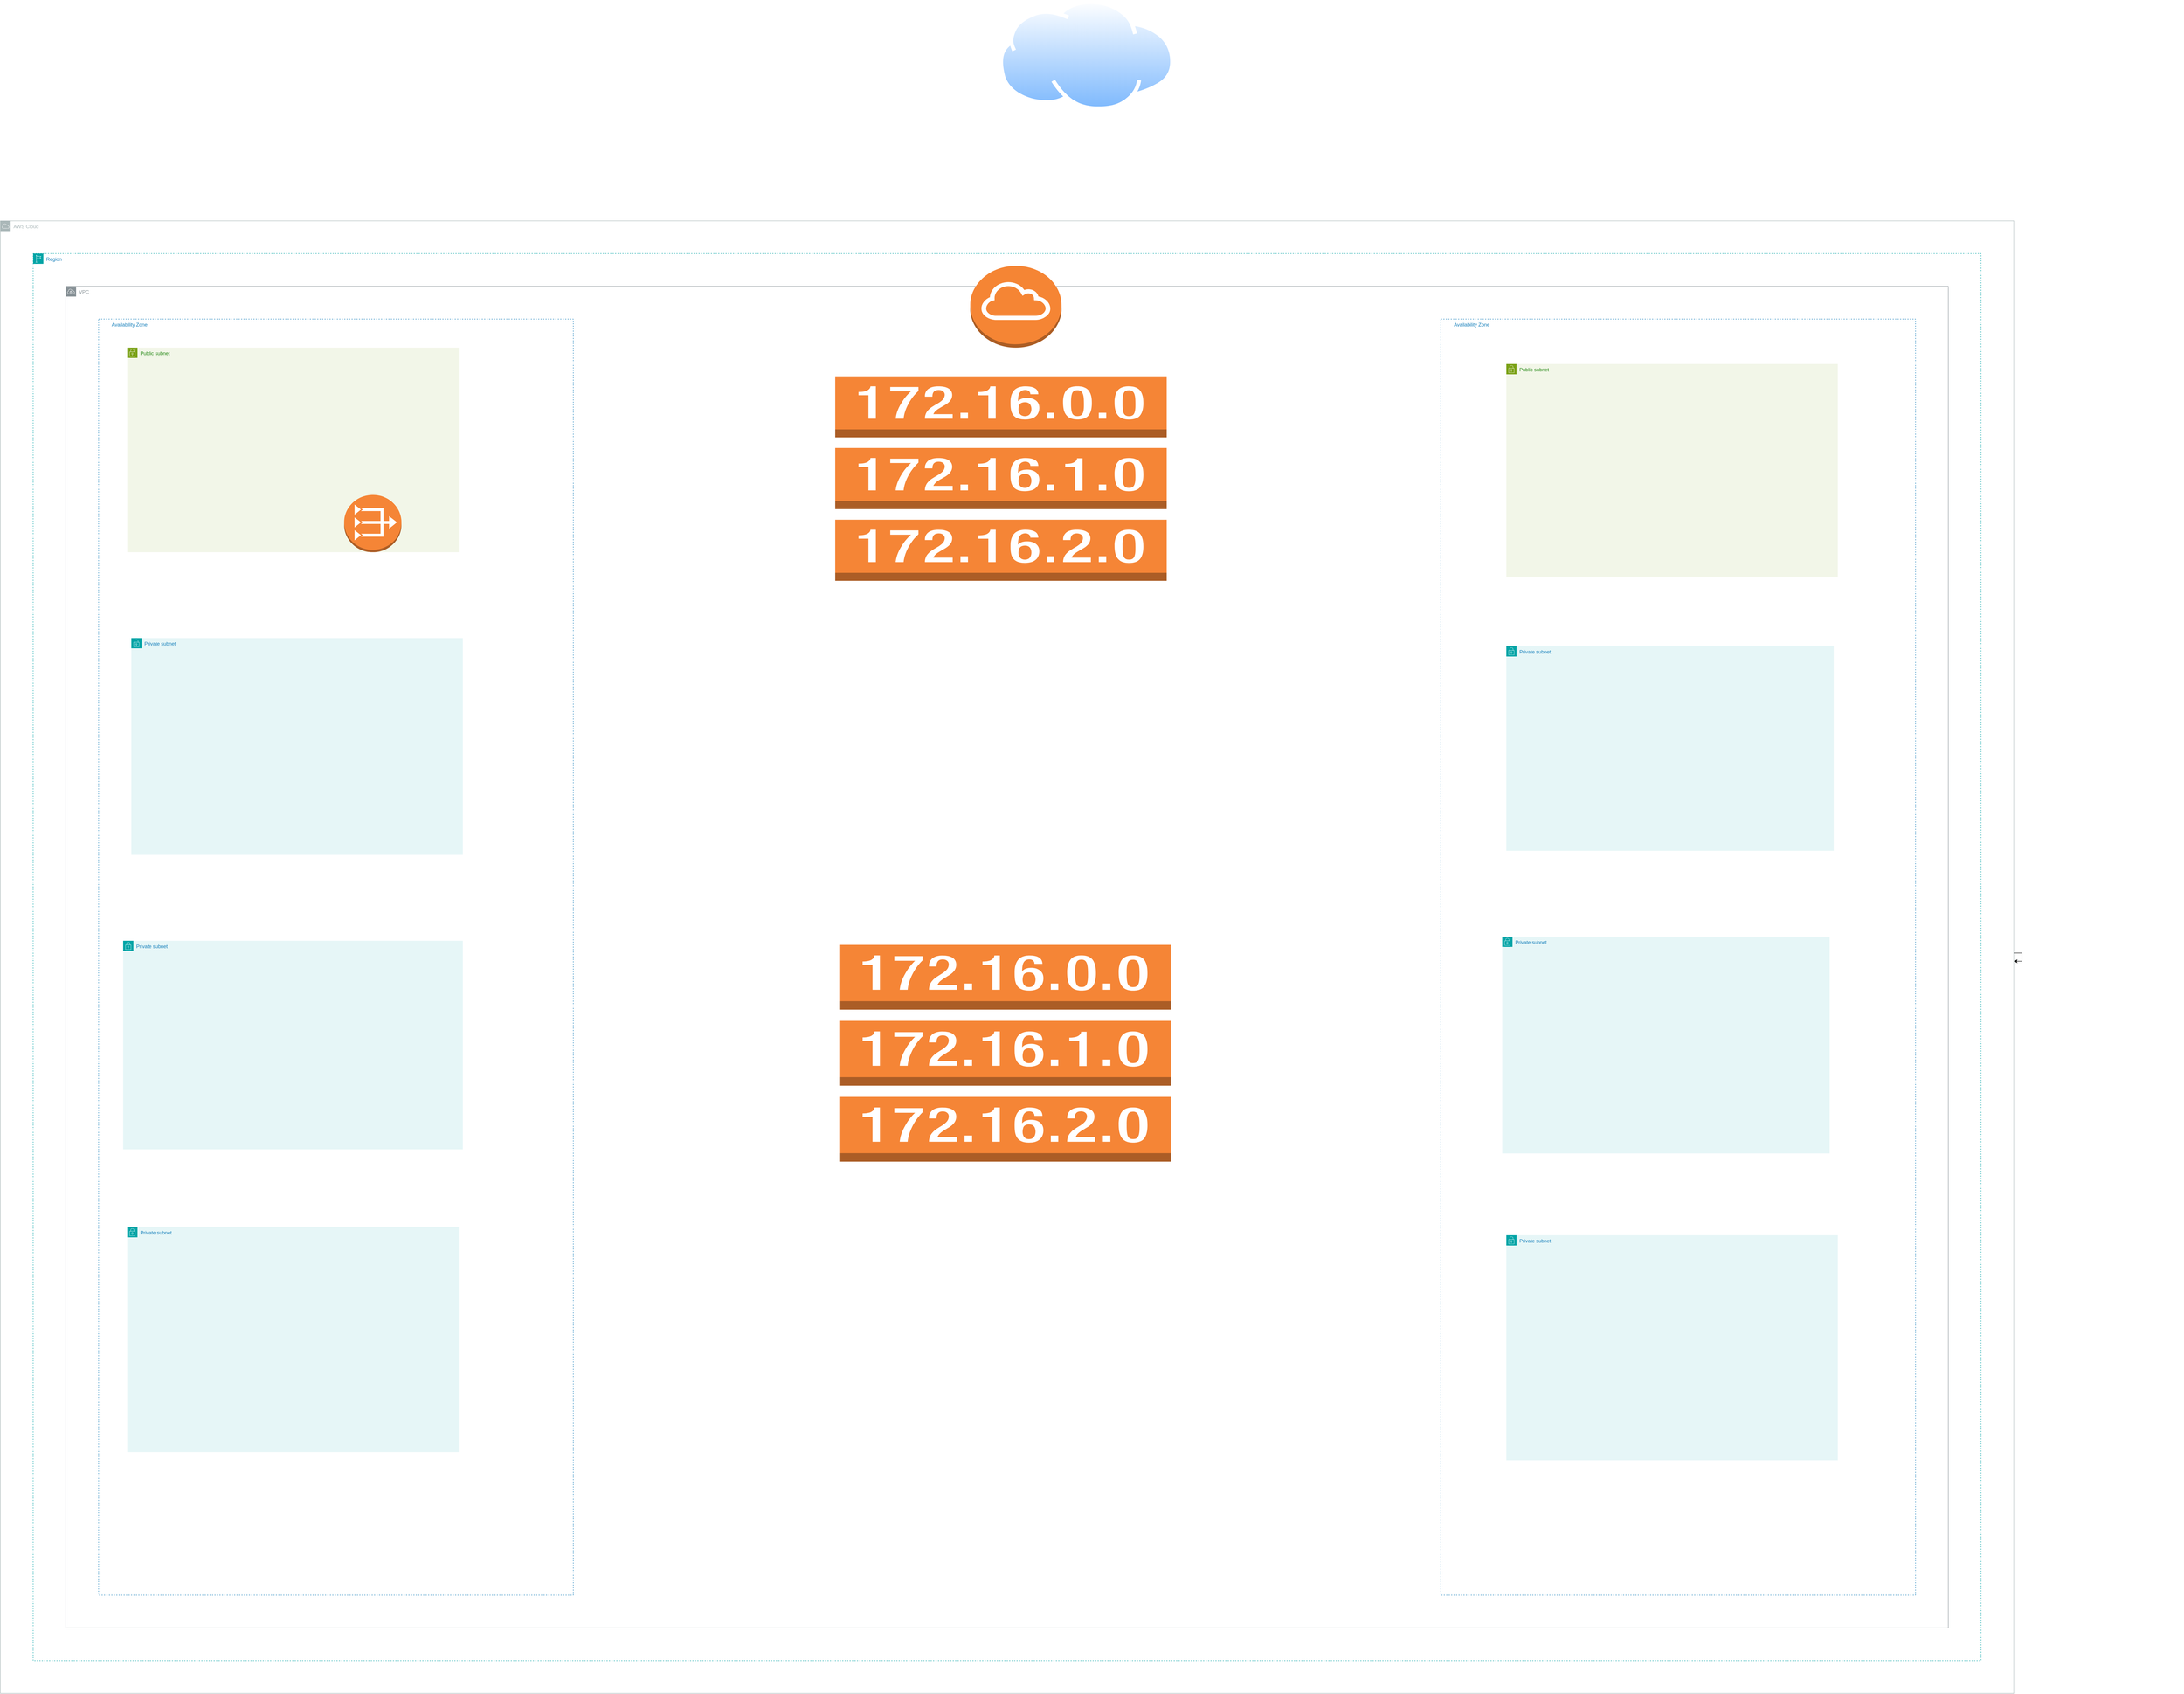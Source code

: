 <mxfile version="24.7.7">
  <diagram name="Page-1" id="eaW6xuz24wkNMozgZJbh">
    <mxGraphModel dx="6610" dy="4167" grid="1" gridSize="10" guides="1" tooltips="1" connect="1" arrows="1" fold="1" page="1" pageScale="1" pageWidth="850" pageHeight="1100" math="0" shadow="0">
      <root>
        <mxCell id="0" />
        <mxCell id="1" parent="0" />
        <mxCell id="5ZGcpvTHHpZYKp8ul2h9-38" value="Region" style="points=[[0,0],[0.25,0],[0.5,0],[0.75,0],[1,0],[1,0.25],[1,0.5],[1,0.75],[1,1],[0.75,1],[0.5,1],[0.25,1],[0,1],[0,0.75],[0,0.5],[0,0.25]];outlineConnect=0;gradientColor=none;html=1;whiteSpace=wrap;fontSize=12;fontStyle=0;container=1;pointerEvents=0;collapsible=0;recursiveResize=0;shape=mxgraph.aws4.group;grIcon=mxgraph.aws4.group_region;strokeColor=#00A4A6;fillColor=none;verticalAlign=top;align=left;spacingLeft=30;fontColor=#147EBA;dashed=1;" vertex="1" parent="1">
          <mxGeometry x="-480" y="-320" width="4760" height="3440" as="geometry" />
        </mxCell>
        <mxCell id="5ZGcpvTHHpZYKp8ul2h9-14" value="AWS Cloud" style="sketch=0;outlineConnect=0;gradientColor=none;html=1;whiteSpace=wrap;fontSize=12;fontStyle=0;shape=mxgraph.aws4.group;grIcon=mxgraph.aws4.group_aws_cloud;strokeColor=#AAB7B8;fillColor=none;verticalAlign=top;align=left;spacingLeft=30;fontColor=#AAB7B8;dashed=0;" vertex="1" parent="5ZGcpvTHHpZYKp8ul2h9-38">
          <mxGeometry x="-80" y="-80" width="4920" height="3600" as="geometry" />
        </mxCell>
        <mxCell id="5ZGcpvTHHpZYKp8ul2h9-41" style="edgeStyle=orthogonalEdgeStyle;rounded=0;orthogonalLoop=1;jettySize=auto;html=1;fontFamily=Helvetica;fontSize=12;fontColor=#ffffff;fontStyle=0;" edge="1" parent="5ZGcpvTHHpZYKp8ul2h9-38" source="5ZGcpvTHHpZYKp8ul2h9-14" target="5ZGcpvTHHpZYKp8ul2h9-14">
          <mxGeometry relative="1" as="geometry" />
        </mxCell>
        <mxCell id="5ZGcpvTHHpZYKp8ul2h9-40" value="Text" style="text;html=1;align=center;verticalAlign=middle;resizable=0;points=[];autosize=1;strokeColor=none;fillColor=none;fontFamily=Helvetica;fontSize=12;fontColor=#ffffff;fontStyle=0;" vertex="1" parent="1">
          <mxGeometry x="4725" y="58" width="50" height="30" as="geometry" />
        </mxCell>
        <mxCell id="5ZGcpvTHHpZYKp8ul2h9-42" value="VPC" style="sketch=0;outlineConnect=0;gradientColor=none;html=1;whiteSpace=wrap;fontSize=12;fontStyle=0;shape=mxgraph.aws4.group;grIcon=mxgraph.aws4.group_vpc;strokeColor=#879196;fillColor=none;verticalAlign=top;align=left;spacingLeft=30;fontColor=#879196;dashed=0;fontFamily=Helvetica;" vertex="1" parent="1">
          <mxGeometry x="-400" y="-240" width="4600" height="3280" as="geometry" />
        </mxCell>
        <mxCell id="5ZGcpvTHHpZYKp8ul2h9-43" value="Availability Zone" style="fillColor=none;strokeColor=#147EBA;dashed=1;verticalAlign=top;fontStyle=0;fontColor=#147EBA;whiteSpace=wrap;html=1;sketch=0;align=left;spacingLeft=30;fontFamily=Helvetica;fontSize=12;" vertex="1" parent="1">
          <mxGeometry x="-320" y="-160" width="1160" height="3120" as="geometry" />
        </mxCell>
        <mxCell id="5ZGcpvTHHpZYKp8ul2h9-44" value="Availability Zone" style="fillColor=none;strokeColor=#147EBA;dashed=1;verticalAlign=top;fontStyle=0;fontColor=#147EBA;whiteSpace=wrap;html=1;sketch=0;align=left;spacingLeft=30;fontFamily=Helvetica;fontSize=12;" vertex="1" parent="1">
          <mxGeometry x="2960" y="-160" width="1160" height="3120" as="geometry" />
        </mxCell>
        <mxCell id="5ZGcpvTHHpZYKp8ul2h9-46" value="" style="image;aspect=fixed;perimeter=ellipsePerimeter;html=1;align=center;shadow=0;dashed=0;spacingTop=3;image=img/lib/active_directory/internet_cloud.svg;sketch=0;strokeColor=#314354;verticalAlign=top;spacingLeft=30;fontFamily=Helvetica;fontSize=12;fontColor=#ffffff;fontStyle=0;fillColor=#647687;" vertex="1" parent="1">
          <mxGeometry x="1880" y="-940" width="428.56" height="270" as="geometry" />
        </mxCell>
        <mxCell id="5ZGcpvTHHpZYKp8ul2h9-47" value="" style="outlineConnect=0;dashed=0;verticalLabelPosition=bottom;verticalAlign=top;align=center;html=1;shape=mxgraph.aws3.internet_gateway;fillColor=#F58534;gradientColor=none;sketch=0;strokeColor=#314354;spacingLeft=30;fontFamily=Helvetica;fontSize=12;fontColor=#ffffff;fontStyle=0;" vertex="1" parent="1">
          <mxGeometry x="1810" y="-290" width="223" height="200" as="geometry" />
        </mxCell>
        <mxCell id="5ZGcpvTHHpZYKp8ul2h9-48" value="Public subnet" style="points=[[0,0],[0.25,0],[0.5,0],[0.75,0],[1,0],[1,0.25],[1,0.5],[1,0.75],[1,1],[0.75,1],[0.5,1],[0.25,1],[0,1],[0,0.75],[0,0.5],[0,0.25]];outlineConnect=0;gradientColor=none;html=1;whiteSpace=wrap;fontSize=12;fontStyle=0;container=1;pointerEvents=0;collapsible=0;recursiveResize=0;shape=mxgraph.aws4.group;grIcon=mxgraph.aws4.group_security_group;grStroke=0;strokeColor=#7AA116;fillColor=#F2F6E8;verticalAlign=top;align=left;spacingLeft=30;fontColor=#248814;dashed=0;sketch=0;fontFamily=Helvetica;" vertex="1" parent="1">
          <mxGeometry x="-250" y="-90" width="810" height="500" as="geometry" />
        </mxCell>
        <mxCell id="5ZGcpvTHHpZYKp8ul2h9-55" value="Private subnet" style="points=[[0,0],[0.25,0],[0.5,0],[0.75,0],[1,0],[1,0.25],[1,0.5],[1,0.75],[1,1],[0.75,1],[0.5,1],[0.25,1],[0,1],[0,0.75],[0,0.5],[0,0.25]];outlineConnect=0;gradientColor=none;html=1;whiteSpace=wrap;fontSize=12;fontStyle=0;container=1;pointerEvents=0;collapsible=0;recursiveResize=0;shape=mxgraph.aws4.group;grIcon=mxgraph.aws4.group_security_group;grStroke=0;strokeColor=#00A4A6;fillColor=#E6F6F7;verticalAlign=top;align=left;spacingLeft=30;fontColor=#147EBA;dashed=0;sketch=0;fontFamily=Helvetica;" vertex="1" parent="1">
          <mxGeometry x="-240" y="620" width="810" height="530" as="geometry" />
        </mxCell>
        <mxCell id="5ZGcpvTHHpZYKp8ul2h9-56" value="Private subnet" style="points=[[0,0],[0.25,0],[0.5,0],[0.75,0],[1,0],[1,0.25],[1,0.5],[1,0.75],[1,1],[0.75,1],[0.5,1],[0.25,1],[0,1],[0,0.75],[0,0.5],[0,0.25]];outlineConnect=0;gradientColor=none;html=1;whiteSpace=wrap;fontSize=12;fontStyle=0;container=1;pointerEvents=0;collapsible=0;recursiveResize=0;shape=mxgraph.aws4.group;grIcon=mxgraph.aws4.group_security_group;grStroke=0;strokeColor=#00A4A6;fillColor=#E6F6F7;verticalAlign=top;align=left;spacingLeft=30;fontColor=#147EBA;dashed=0;sketch=0;fontFamily=Helvetica;" vertex="1" parent="1">
          <mxGeometry x="-260" y="1360" width="830" height="510" as="geometry" />
        </mxCell>
        <mxCell id="5ZGcpvTHHpZYKp8ul2h9-58" value="Private subnet" style="points=[[0,0],[0.25,0],[0.5,0],[0.75,0],[1,0],[1,0.25],[1,0.5],[1,0.75],[1,1],[0.75,1],[0.5,1],[0.25,1],[0,1],[0,0.75],[0,0.5],[0,0.25]];outlineConnect=0;gradientColor=none;html=1;whiteSpace=wrap;fontSize=12;fontStyle=0;container=1;pointerEvents=0;collapsible=0;recursiveResize=0;shape=mxgraph.aws4.group;grIcon=mxgraph.aws4.group_security_group;grStroke=0;strokeColor=#00A4A6;fillColor=#E6F6F7;verticalAlign=top;align=left;spacingLeft=30;fontColor=#147EBA;dashed=0;sketch=0;fontFamily=Helvetica;" vertex="1" parent="1">
          <mxGeometry x="-250" y="2060" width="810" height="550" as="geometry" />
        </mxCell>
        <mxCell id="5ZGcpvTHHpZYKp8ul2h9-59" value="Private subnet" style="points=[[0,0],[0.25,0],[0.5,0],[0.75,0],[1,0],[1,0.25],[1,0.5],[1,0.75],[1,1],[0.75,1],[0.5,1],[0.25,1],[0,1],[0,0.75],[0,0.5],[0,0.25]];outlineConnect=0;gradientColor=none;html=1;whiteSpace=wrap;fontSize=12;fontStyle=0;container=1;pointerEvents=0;collapsible=0;recursiveResize=0;shape=mxgraph.aws4.group;grIcon=mxgraph.aws4.group_security_group;grStroke=0;strokeColor=#00A4A6;fillColor=#E6F6F7;verticalAlign=top;align=left;spacingLeft=30;fontColor=#147EBA;dashed=0;sketch=0;fontFamily=Helvetica;" vertex="1" parent="1">
          <mxGeometry x="3120" y="2080" width="810" height="550" as="geometry" />
        </mxCell>
        <mxCell id="5ZGcpvTHHpZYKp8ul2h9-60" value="Private subnet" style="points=[[0,0],[0.25,0],[0.5,0],[0.75,0],[1,0],[1,0.25],[1,0.5],[1,0.75],[1,1],[0.75,1],[0.5,1],[0.25,1],[0,1],[0,0.75],[0,0.5],[0,0.25]];outlineConnect=0;gradientColor=none;html=1;whiteSpace=wrap;fontSize=12;fontStyle=0;container=1;pointerEvents=0;collapsible=0;recursiveResize=0;shape=mxgraph.aws4.group;grIcon=mxgraph.aws4.group_security_group;grStroke=0;strokeColor=#00A4A6;fillColor=#E6F6F7;verticalAlign=top;align=left;spacingLeft=30;fontColor=#147EBA;dashed=0;sketch=0;fontFamily=Helvetica;" vertex="1" parent="1">
          <mxGeometry x="3110" y="1350" width="800" height="530" as="geometry" />
        </mxCell>
        <mxCell id="5ZGcpvTHHpZYKp8ul2h9-61" value="Private subnet" style="points=[[0,0],[0.25,0],[0.5,0],[0.75,0],[1,0],[1,0.25],[1,0.5],[1,0.75],[1,1],[0.75,1],[0.5,1],[0.25,1],[0,1],[0,0.75],[0,0.5],[0,0.25]];outlineConnect=0;gradientColor=none;html=1;whiteSpace=wrap;fontSize=12;fontStyle=0;container=1;pointerEvents=0;collapsible=0;recursiveResize=0;shape=mxgraph.aws4.group;grIcon=mxgraph.aws4.group_security_group;grStroke=0;strokeColor=#00A4A6;fillColor=#E6F6F7;verticalAlign=top;align=left;spacingLeft=30;fontColor=#147EBA;dashed=0;sketch=0;fontFamily=Helvetica;" vertex="1" parent="1">
          <mxGeometry x="3120" y="640" width="800" height="500" as="geometry" />
        </mxCell>
        <mxCell id="5ZGcpvTHHpZYKp8ul2h9-62" value="Public subnet" style="points=[[0,0],[0.25,0],[0.5,0],[0.75,0],[1,0],[1,0.25],[1,0.5],[1,0.75],[1,1],[0.75,1],[0.5,1],[0.25,1],[0,1],[0,0.75],[0,0.5],[0,0.25]];outlineConnect=0;gradientColor=none;html=1;whiteSpace=wrap;fontSize=12;fontStyle=0;container=1;pointerEvents=0;collapsible=0;recursiveResize=0;shape=mxgraph.aws4.group;grIcon=mxgraph.aws4.group_security_group;grStroke=0;strokeColor=#7AA116;fillColor=#F2F6E8;verticalAlign=top;align=left;spacingLeft=30;fontColor=#248814;dashed=0;sketch=0;fontFamily=Helvetica;" vertex="1" parent="1">
          <mxGeometry x="3120" y="-50" width="810" height="520" as="geometry" />
        </mxCell>
        <mxCell id="5ZGcpvTHHpZYKp8ul2h9-63" value="" style="outlineConnect=0;dashed=0;verticalLabelPosition=bottom;verticalAlign=top;align=center;html=1;shape=mxgraph.aws3.route_table;fillColor=#F58536;gradientColor=none;sketch=0;strokeColor=#314354;spacingLeft=30;fontFamily=Helvetica;fontSize=12;fontColor=#ffffff;fontStyle=0;" vertex="1" parent="1">
          <mxGeometry x="1480" y="-20" width="810" height="500" as="geometry" />
        </mxCell>
        <mxCell id="5ZGcpvTHHpZYKp8ul2h9-64" value="" style="outlineConnect=0;dashed=0;verticalLabelPosition=bottom;verticalAlign=top;align=center;html=1;shape=mxgraph.aws3.route_table;fillColor=#F58536;gradientColor=none;sketch=0;strokeColor=#314354;spacingLeft=30;fontFamily=Helvetica;fontSize=12;fontColor=#ffffff;fontStyle=0;" vertex="1" parent="1">
          <mxGeometry x="1490" y="1370" width="810" height="530" as="geometry" />
        </mxCell>
        <mxCell id="5ZGcpvTHHpZYKp8ul2h9-65" value="" style="outlineConnect=0;dashed=0;verticalLabelPosition=bottom;verticalAlign=top;align=center;html=1;shape=mxgraph.aws3.vpc_nat_gateway;fillColor=#F58536;gradientColor=none;sketch=0;strokeColor=#314354;spacingLeft=30;fontFamily=Helvetica;fontSize=12;fontColor=#ffffff;fontStyle=0;" vertex="1" parent="1">
          <mxGeometry x="280" y="270" width="140" height="140" as="geometry" />
        </mxCell>
      </root>
    </mxGraphModel>
  </diagram>
</mxfile>
